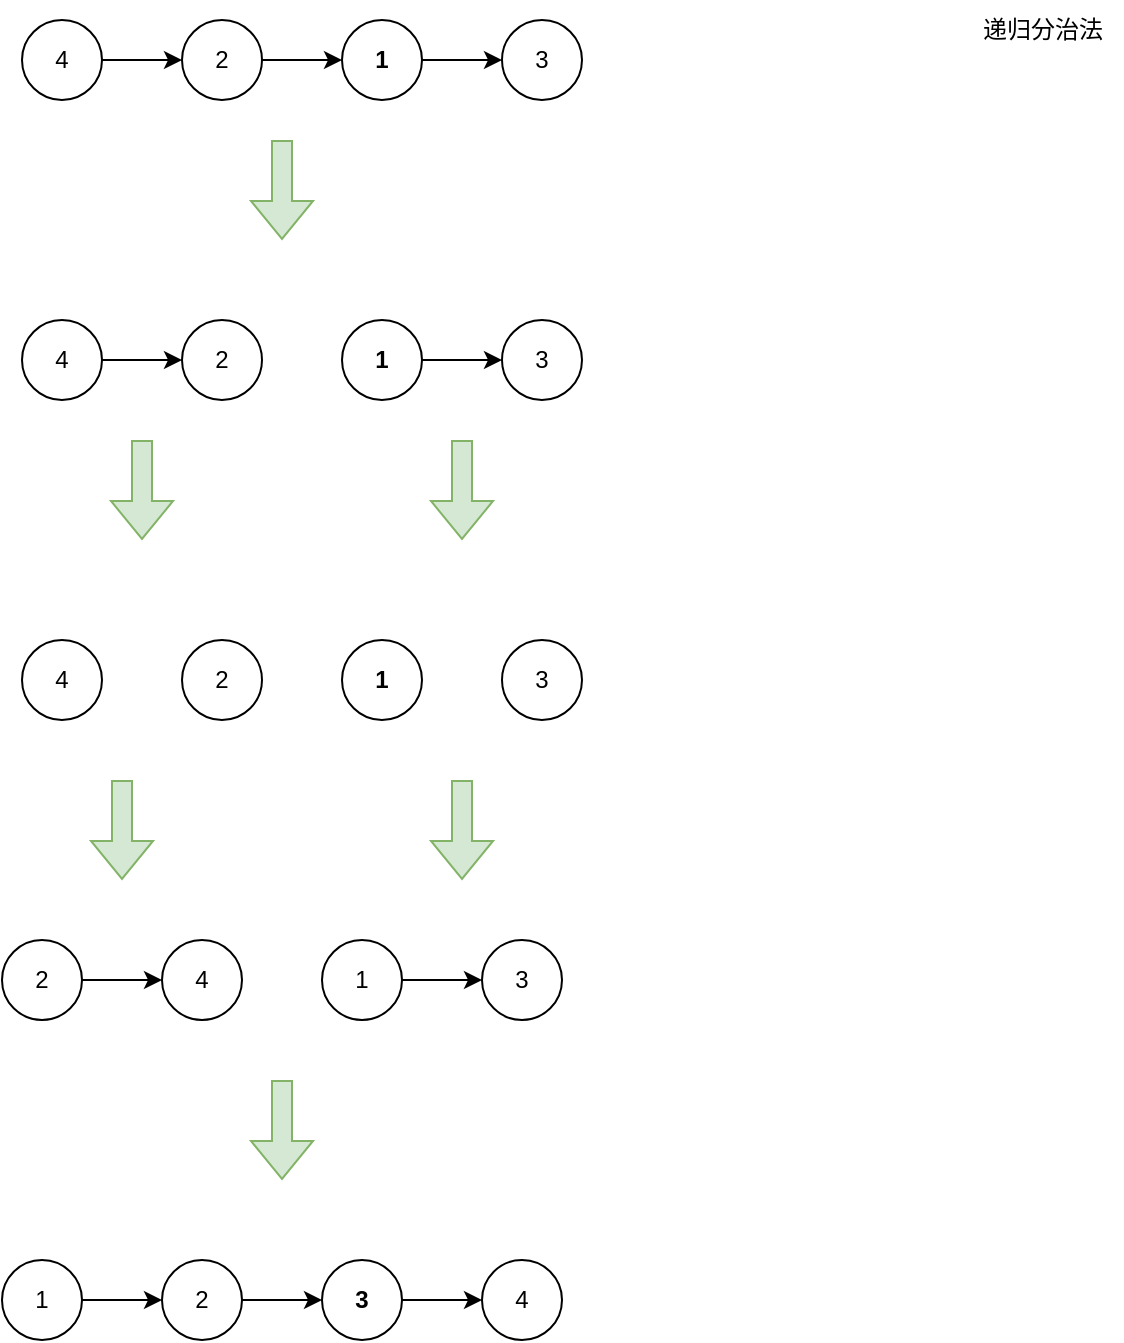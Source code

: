 <mxfile version="28.0.9">
  <diagram name="第 1 页" id="0eOxjGKmXJKuqW_fPI9L">
    <mxGraphModel dx="1426" dy="785" grid="1" gridSize="10" guides="1" tooltips="1" connect="1" arrows="1" fold="1" page="1" pageScale="1" pageWidth="827" pageHeight="1169" math="0" shadow="0">
      <root>
        <mxCell id="0" />
        <mxCell id="1" parent="0" />
        <mxCell id="YOQmVQ1goA5KGb7JhRat-7" value="" style="edgeStyle=orthogonalEdgeStyle;rounded=0;orthogonalLoop=1;jettySize=auto;html=1;" edge="1" parent="1" source="YOQmVQ1goA5KGb7JhRat-3" target="YOQmVQ1goA5KGb7JhRat-4">
          <mxGeometry relative="1" as="geometry" />
        </mxCell>
        <mxCell id="YOQmVQ1goA5KGb7JhRat-3" value="4" style="ellipse;whiteSpace=wrap;html=1;aspect=fixed;" vertex="1" parent="1">
          <mxGeometry x="250" y="60" width="40" height="40" as="geometry" />
        </mxCell>
        <mxCell id="YOQmVQ1goA5KGb7JhRat-8" value="" style="edgeStyle=orthogonalEdgeStyle;rounded=0;orthogonalLoop=1;jettySize=auto;html=1;" edge="1" parent="1" source="YOQmVQ1goA5KGb7JhRat-4" target="YOQmVQ1goA5KGb7JhRat-5">
          <mxGeometry relative="1" as="geometry" />
        </mxCell>
        <mxCell id="YOQmVQ1goA5KGb7JhRat-4" value="2" style="ellipse;whiteSpace=wrap;html=1;aspect=fixed;" vertex="1" parent="1">
          <mxGeometry x="330" y="60" width="40" height="40" as="geometry" />
        </mxCell>
        <mxCell id="YOQmVQ1goA5KGb7JhRat-9" value="" style="edgeStyle=orthogonalEdgeStyle;rounded=0;orthogonalLoop=1;jettySize=auto;html=1;" edge="1" parent="1" source="YOQmVQ1goA5KGb7JhRat-5" target="YOQmVQ1goA5KGb7JhRat-6">
          <mxGeometry relative="1" as="geometry" />
        </mxCell>
        <mxCell id="YOQmVQ1goA5KGb7JhRat-5" value="1" style="ellipse;whiteSpace=wrap;html=1;aspect=fixed;fontStyle=1" vertex="1" parent="1">
          <mxGeometry x="410" y="60" width="40" height="40" as="geometry" />
        </mxCell>
        <mxCell id="YOQmVQ1goA5KGb7JhRat-6" value="3" style="ellipse;whiteSpace=wrap;html=1;aspect=fixed;" vertex="1" parent="1">
          <mxGeometry x="490" y="60" width="40" height="40" as="geometry" />
        </mxCell>
        <mxCell id="YOQmVQ1goA5KGb7JhRat-10" value="" style="shape=flexArrow;endArrow=classic;html=1;rounded=0;fillColor=#d5e8d4;strokeColor=#82b366;" edge="1" parent="1">
          <mxGeometry width="50" height="50" relative="1" as="geometry">
            <mxPoint x="380" y="120" as="sourcePoint" />
            <mxPoint x="380" y="170" as="targetPoint" />
          </mxGeometry>
        </mxCell>
        <mxCell id="YOQmVQ1goA5KGb7JhRat-11" value="" style="edgeStyle=orthogonalEdgeStyle;rounded=0;orthogonalLoop=1;jettySize=auto;html=1;" edge="1" parent="1" source="YOQmVQ1goA5KGb7JhRat-12" target="YOQmVQ1goA5KGb7JhRat-14">
          <mxGeometry relative="1" as="geometry" />
        </mxCell>
        <mxCell id="YOQmVQ1goA5KGb7JhRat-12" value="4" style="ellipse;whiteSpace=wrap;html=1;aspect=fixed;" vertex="1" parent="1">
          <mxGeometry x="250" y="210" width="40" height="40" as="geometry" />
        </mxCell>
        <mxCell id="YOQmVQ1goA5KGb7JhRat-14" value="2" style="ellipse;whiteSpace=wrap;html=1;aspect=fixed;" vertex="1" parent="1">
          <mxGeometry x="330" y="210" width="40" height="40" as="geometry" />
        </mxCell>
        <mxCell id="YOQmVQ1goA5KGb7JhRat-15" value="" style="edgeStyle=orthogonalEdgeStyle;rounded=0;orthogonalLoop=1;jettySize=auto;html=1;" edge="1" parent="1" source="YOQmVQ1goA5KGb7JhRat-16" target="YOQmVQ1goA5KGb7JhRat-17">
          <mxGeometry relative="1" as="geometry" />
        </mxCell>
        <mxCell id="YOQmVQ1goA5KGb7JhRat-16" value="1" style="ellipse;whiteSpace=wrap;html=1;aspect=fixed;fontStyle=1" vertex="1" parent="1">
          <mxGeometry x="410" y="210" width="40" height="40" as="geometry" />
        </mxCell>
        <mxCell id="YOQmVQ1goA5KGb7JhRat-17" value="3" style="ellipse;whiteSpace=wrap;html=1;aspect=fixed;" vertex="1" parent="1">
          <mxGeometry x="490" y="210" width="40" height="40" as="geometry" />
        </mxCell>
        <mxCell id="YOQmVQ1goA5KGb7JhRat-18" value="" style="shape=flexArrow;endArrow=classic;html=1;rounded=0;fillColor=#d5e8d4;strokeColor=#82b366;" edge="1" parent="1">
          <mxGeometry width="50" height="50" relative="1" as="geometry">
            <mxPoint x="310" y="270" as="sourcePoint" />
            <mxPoint x="310" y="320" as="targetPoint" />
          </mxGeometry>
        </mxCell>
        <mxCell id="YOQmVQ1goA5KGb7JhRat-20" value="4" style="ellipse;whiteSpace=wrap;html=1;aspect=fixed;" vertex="1" parent="1">
          <mxGeometry x="250" y="370" width="40" height="40" as="geometry" />
        </mxCell>
        <mxCell id="YOQmVQ1goA5KGb7JhRat-22" value="2" style="ellipse;whiteSpace=wrap;html=1;aspect=fixed;" vertex="1" parent="1">
          <mxGeometry x="330" y="370" width="40" height="40" as="geometry" />
        </mxCell>
        <mxCell id="YOQmVQ1goA5KGb7JhRat-24" value="1" style="ellipse;whiteSpace=wrap;html=1;aspect=fixed;fontStyle=1" vertex="1" parent="1">
          <mxGeometry x="410" y="370" width="40" height="40" as="geometry" />
        </mxCell>
        <mxCell id="YOQmVQ1goA5KGb7JhRat-25" value="3" style="ellipse;whiteSpace=wrap;html=1;aspect=fixed;" vertex="1" parent="1">
          <mxGeometry x="490" y="370" width="40" height="40" as="geometry" />
        </mxCell>
        <mxCell id="YOQmVQ1goA5KGb7JhRat-26" value="" style="shape=flexArrow;endArrow=classic;html=1;rounded=0;fillColor=#d5e8d4;strokeColor=#82b366;" edge="1" parent="1">
          <mxGeometry width="50" height="50" relative="1" as="geometry">
            <mxPoint x="470" y="270" as="sourcePoint" />
            <mxPoint x="470" y="320" as="targetPoint" />
          </mxGeometry>
        </mxCell>
        <mxCell id="YOQmVQ1goA5KGb7JhRat-27" value="" style="shape=flexArrow;endArrow=classic;html=1;rounded=0;fillColor=#d5e8d4;strokeColor=#82b366;" edge="1" parent="1">
          <mxGeometry width="50" height="50" relative="1" as="geometry">
            <mxPoint x="300" y="440" as="sourcePoint" />
            <mxPoint x="300" y="490" as="targetPoint" />
          </mxGeometry>
        </mxCell>
        <mxCell id="YOQmVQ1goA5KGb7JhRat-28" value="" style="shape=flexArrow;endArrow=classic;html=1;rounded=0;fillColor=#d5e8d4;strokeColor=#82b366;" edge="1" parent="1">
          <mxGeometry width="50" height="50" relative="1" as="geometry">
            <mxPoint x="470" y="440" as="sourcePoint" />
            <mxPoint x="470" y="490" as="targetPoint" />
          </mxGeometry>
        </mxCell>
        <mxCell id="YOQmVQ1goA5KGb7JhRat-31" value="" style="edgeStyle=orthogonalEdgeStyle;rounded=0;orthogonalLoop=1;jettySize=auto;html=1;" edge="1" parent="1" source="YOQmVQ1goA5KGb7JhRat-29" target="YOQmVQ1goA5KGb7JhRat-30">
          <mxGeometry relative="1" as="geometry" />
        </mxCell>
        <mxCell id="YOQmVQ1goA5KGb7JhRat-29" value="2" style="ellipse;whiteSpace=wrap;html=1;aspect=fixed;" vertex="1" parent="1">
          <mxGeometry x="240" y="520" width="40" height="40" as="geometry" />
        </mxCell>
        <mxCell id="YOQmVQ1goA5KGb7JhRat-30" value="4" style="ellipse;whiteSpace=wrap;html=1;aspect=fixed;" vertex="1" parent="1">
          <mxGeometry x="320" y="520" width="40" height="40" as="geometry" />
        </mxCell>
        <mxCell id="YOQmVQ1goA5KGb7JhRat-34" value="" style="edgeStyle=orthogonalEdgeStyle;rounded=0;orthogonalLoop=1;jettySize=auto;html=1;" edge="1" parent="1" source="YOQmVQ1goA5KGb7JhRat-32" target="YOQmVQ1goA5KGb7JhRat-33">
          <mxGeometry relative="1" as="geometry" />
        </mxCell>
        <mxCell id="YOQmVQ1goA5KGb7JhRat-32" value="1" style="ellipse;whiteSpace=wrap;html=1;aspect=fixed;fontStyle=0" vertex="1" parent="1">
          <mxGeometry x="400" y="520" width="40" height="40" as="geometry" />
        </mxCell>
        <mxCell id="YOQmVQ1goA5KGb7JhRat-33" value="3" style="ellipse;whiteSpace=wrap;html=1;aspect=fixed;fontStyle=0" vertex="1" parent="1">
          <mxGeometry x="480" y="520" width="40" height="40" as="geometry" />
        </mxCell>
        <mxCell id="YOQmVQ1goA5KGb7JhRat-35" value="" style="shape=flexArrow;endArrow=classic;html=1;rounded=0;fillColor=#d5e8d4;strokeColor=#82b366;" edge="1" parent="1">
          <mxGeometry width="50" height="50" relative="1" as="geometry">
            <mxPoint x="380" y="590" as="sourcePoint" />
            <mxPoint x="380" y="640" as="targetPoint" />
          </mxGeometry>
        </mxCell>
        <mxCell id="YOQmVQ1goA5KGb7JhRat-36" value="" style="edgeStyle=orthogonalEdgeStyle;rounded=0;orthogonalLoop=1;jettySize=auto;html=1;" edge="1" parent="1" source="YOQmVQ1goA5KGb7JhRat-37" target="YOQmVQ1goA5KGb7JhRat-39">
          <mxGeometry relative="1" as="geometry" />
        </mxCell>
        <mxCell id="YOQmVQ1goA5KGb7JhRat-37" value="1" style="ellipse;whiteSpace=wrap;html=1;aspect=fixed;" vertex="1" parent="1">
          <mxGeometry x="240" y="680" width="40" height="40" as="geometry" />
        </mxCell>
        <mxCell id="YOQmVQ1goA5KGb7JhRat-38" value="" style="edgeStyle=orthogonalEdgeStyle;rounded=0;orthogonalLoop=1;jettySize=auto;html=1;" edge="1" parent="1" source="YOQmVQ1goA5KGb7JhRat-39" target="YOQmVQ1goA5KGb7JhRat-41">
          <mxGeometry relative="1" as="geometry" />
        </mxCell>
        <mxCell id="YOQmVQ1goA5KGb7JhRat-39" value="2" style="ellipse;whiteSpace=wrap;html=1;aspect=fixed;" vertex="1" parent="1">
          <mxGeometry x="320" y="680" width="40" height="40" as="geometry" />
        </mxCell>
        <mxCell id="YOQmVQ1goA5KGb7JhRat-40" value="" style="edgeStyle=orthogonalEdgeStyle;rounded=0;orthogonalLoop=1;jettySize=auto;html=1;" edge="1" parent="1" source="YOQmVQ1goA5KGb7JhRat-41" target="YOQmVQ1goA5KGb7JhRat-42">
          <mxGeometry relative="1" as="geometry" />
        </mxCell>
        <mxCell id="YOQmVQ1goA5KGb7JhRat-41" value="3" style="ellipse;whiteSpace=wrap;html=1;aspect=fixed;fontStyle=1" vertex="1" parent="1">
          <mxGeometry x="400" y="680" width="40" height="40" as="geometry" />
        </mxCell>
        <mxCell id="YOQmVQ1goA5KGb7JhRat-42" value="4" style="ellipse;whiteSpace=wrap;html=1;aspect=fixed;" vertex="1" parent="1">
          <mxGeometry x="480" y="680" width="40" height="40" as="geometry" />
        </mxCell>
        <mxCell id="YOQmVQ1goA5KGb7JhRat-43" value="递归分治法" style="text;html=1;align=center;verticalAlign=middle;resizable=0;points=[];autosize=1;strokeColor=none;fillColor=none;" vertex="1" parent="1">
          <mxGeometry x="720" y="50" width="80" height="30" as="geometry" />
        </mxCell>
      </root>
    </mxGraphModel>
  </diagram>
</mxfile>
